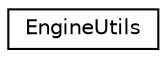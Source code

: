 digraph "Graphical Class Hierarchy"
{
 // LATEX_PDF_SIZE
  edge [fontname="Helvetica",fontsize="10",labelfontname="Helvetica",labelfontsize="10"];
  node [fontname="Helvetica",fontsize="10",shape=record];
  rankdir="LR";
  Node0 [label="EngineUtils",height=0.2,width=0.4,color="black", fillcolor="white", style="filled",URL="$classEngineUtils.html",tooltip=" "];
}

